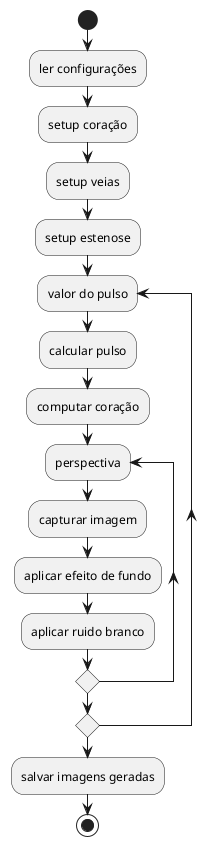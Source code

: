 @startuml diagramaDeAtividade

start

:ler configurações;
:setup coração;
:setup veias;
:setup estenose;

repeat :valor do pulso
    :calcular pulso;
    :computar coração;
    repeat :perspectiva
        :capturar imagem;
        :aplicar efeito de fundo;
        :aplicar ruido branco;
    repeat while
repeat while

:salvar imagens geradas;

stop

@enduml